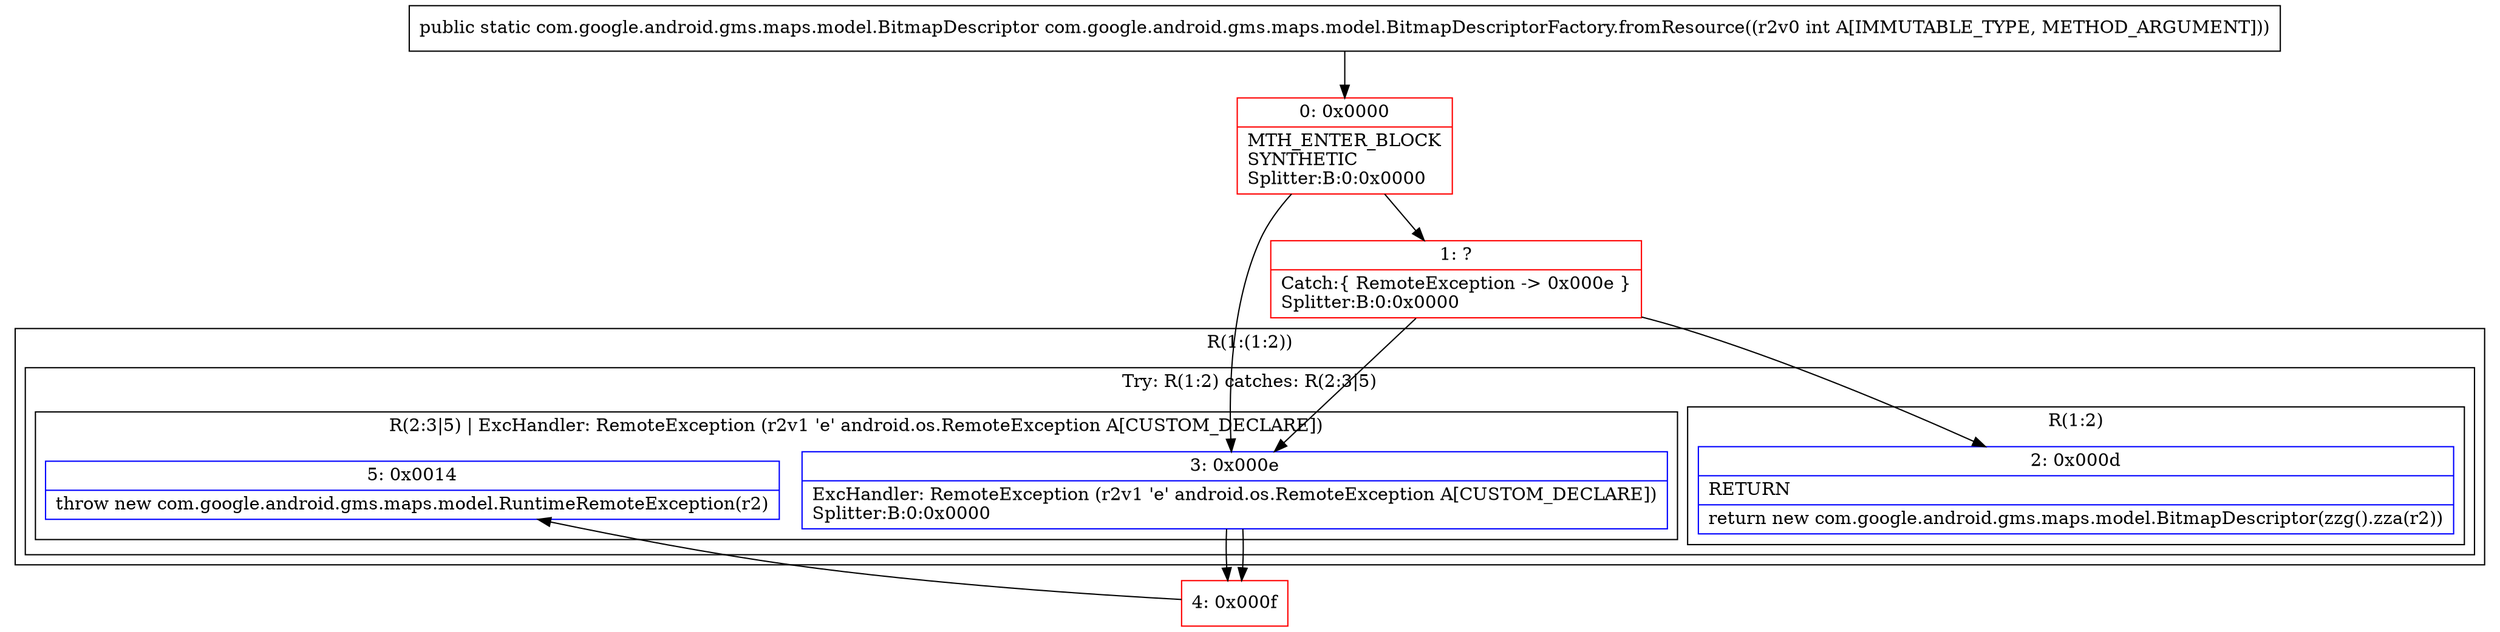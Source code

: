 digraph "CFG forcom.google.android.gms.maps.model.BitmapDescriptorFactory.fromResource(I)Lcom\/google\/android\/gms\/maps\/model\/BitmapDescriptor;" {
subgraph cluster_Region_2130507784 {
label = "R(1:(1:2))";
node [shape=record,color=blue];
subgraph cluster_TryCatchRegion_631171683 {
label = "Try: R(1:2) catches: R(2:3|5)";
node [shape=record,color=blue];
subgraph cluster_Region_1738713292 {
label = "R(1:2)";
node [shape=record,color=blue];
Node_2 [shape=record,label="{2\:\ 0x000d|RETURN\l|return new com.google.android.gms.maps.model.BitmapDescriptor(zzg().zza(r2))\l}"];
}
subgraph cluster_Region_1825671311 {
label = "R(2:3|5) | ExcHandler: RemoteException (r2v1 'e' android.os.RemoteException A[CUSTOM_DECLARE])\l";
node [shape=record,color=blue];
Node_3 [shape=record,label="{3\:\ 0x000e|ExcHandler: RemoteException (r2v1 'e' android.os.RemoteException A[CUSTOM_DECLARE])\lSplitter:B:0:0x0000\l}"];
Node_5 [shape=record,label="{5\:\ 0x0014|throw new com.google.android.gms.maps.model.RuntimeRemoteException(r2)\l}"];
}
}
}
subgraph cluster_Region_1825671311 {
label = "R(2:3|5) | ExcHandler: RemoteException (r2v1 'e' android.os.RemoteException A[CUSTOM_DECLARE])\l";
node [shape=record,color=blue];
Node_3 [shape=record,label="{3\:\ 0x000e|ExcHandler: RemoteException (r2v1 'e' android.os.RemoteException A[CUSTOM_DECLARE])\lSplitter:B:0:0x0000\l}"];
Node_5 [shape=record,label="{5\:\ 0x0014|throw new com.google.android.gms.maps.model.RuntimeRemoteException(r2)\l}"];
}
Node_0 [shape=record,color=red,label="{0\:\ 0x0000|MTH_ENTER_BLOCK\lSYNTHETIC\lSplitter:B:0:0x0000\l}"];
Node_1 [shape=record,color=red,label="{1\:\ ?|Catch:\{ RemoteException \-\> 0x000e \}\lSplitter:B:0:0x0000\l}"];
Node_4 [shape=record,color=red,label="{4\:\ 0x000f}"];
MethodNode[shape=record,label="{public static com.google.android.gms.maps.model.BitmapDescriptor com.google.android.gms.maps.model.BitmapDescriptorFactory.fromResource((r2v0 int A[IMMUTABLE_TYPE, METHOD_ARGUMENT])) }"];
MethodNode -> Node_0;
Node_3 -> Node_4;
Node_3 -> Node_4;
Node_0 -> Node_1;
Node_0 -> Node_3;
Node_1 -> Node_2;
Node_1 -> Node_3;
Node_4 -> Node_5;
}


